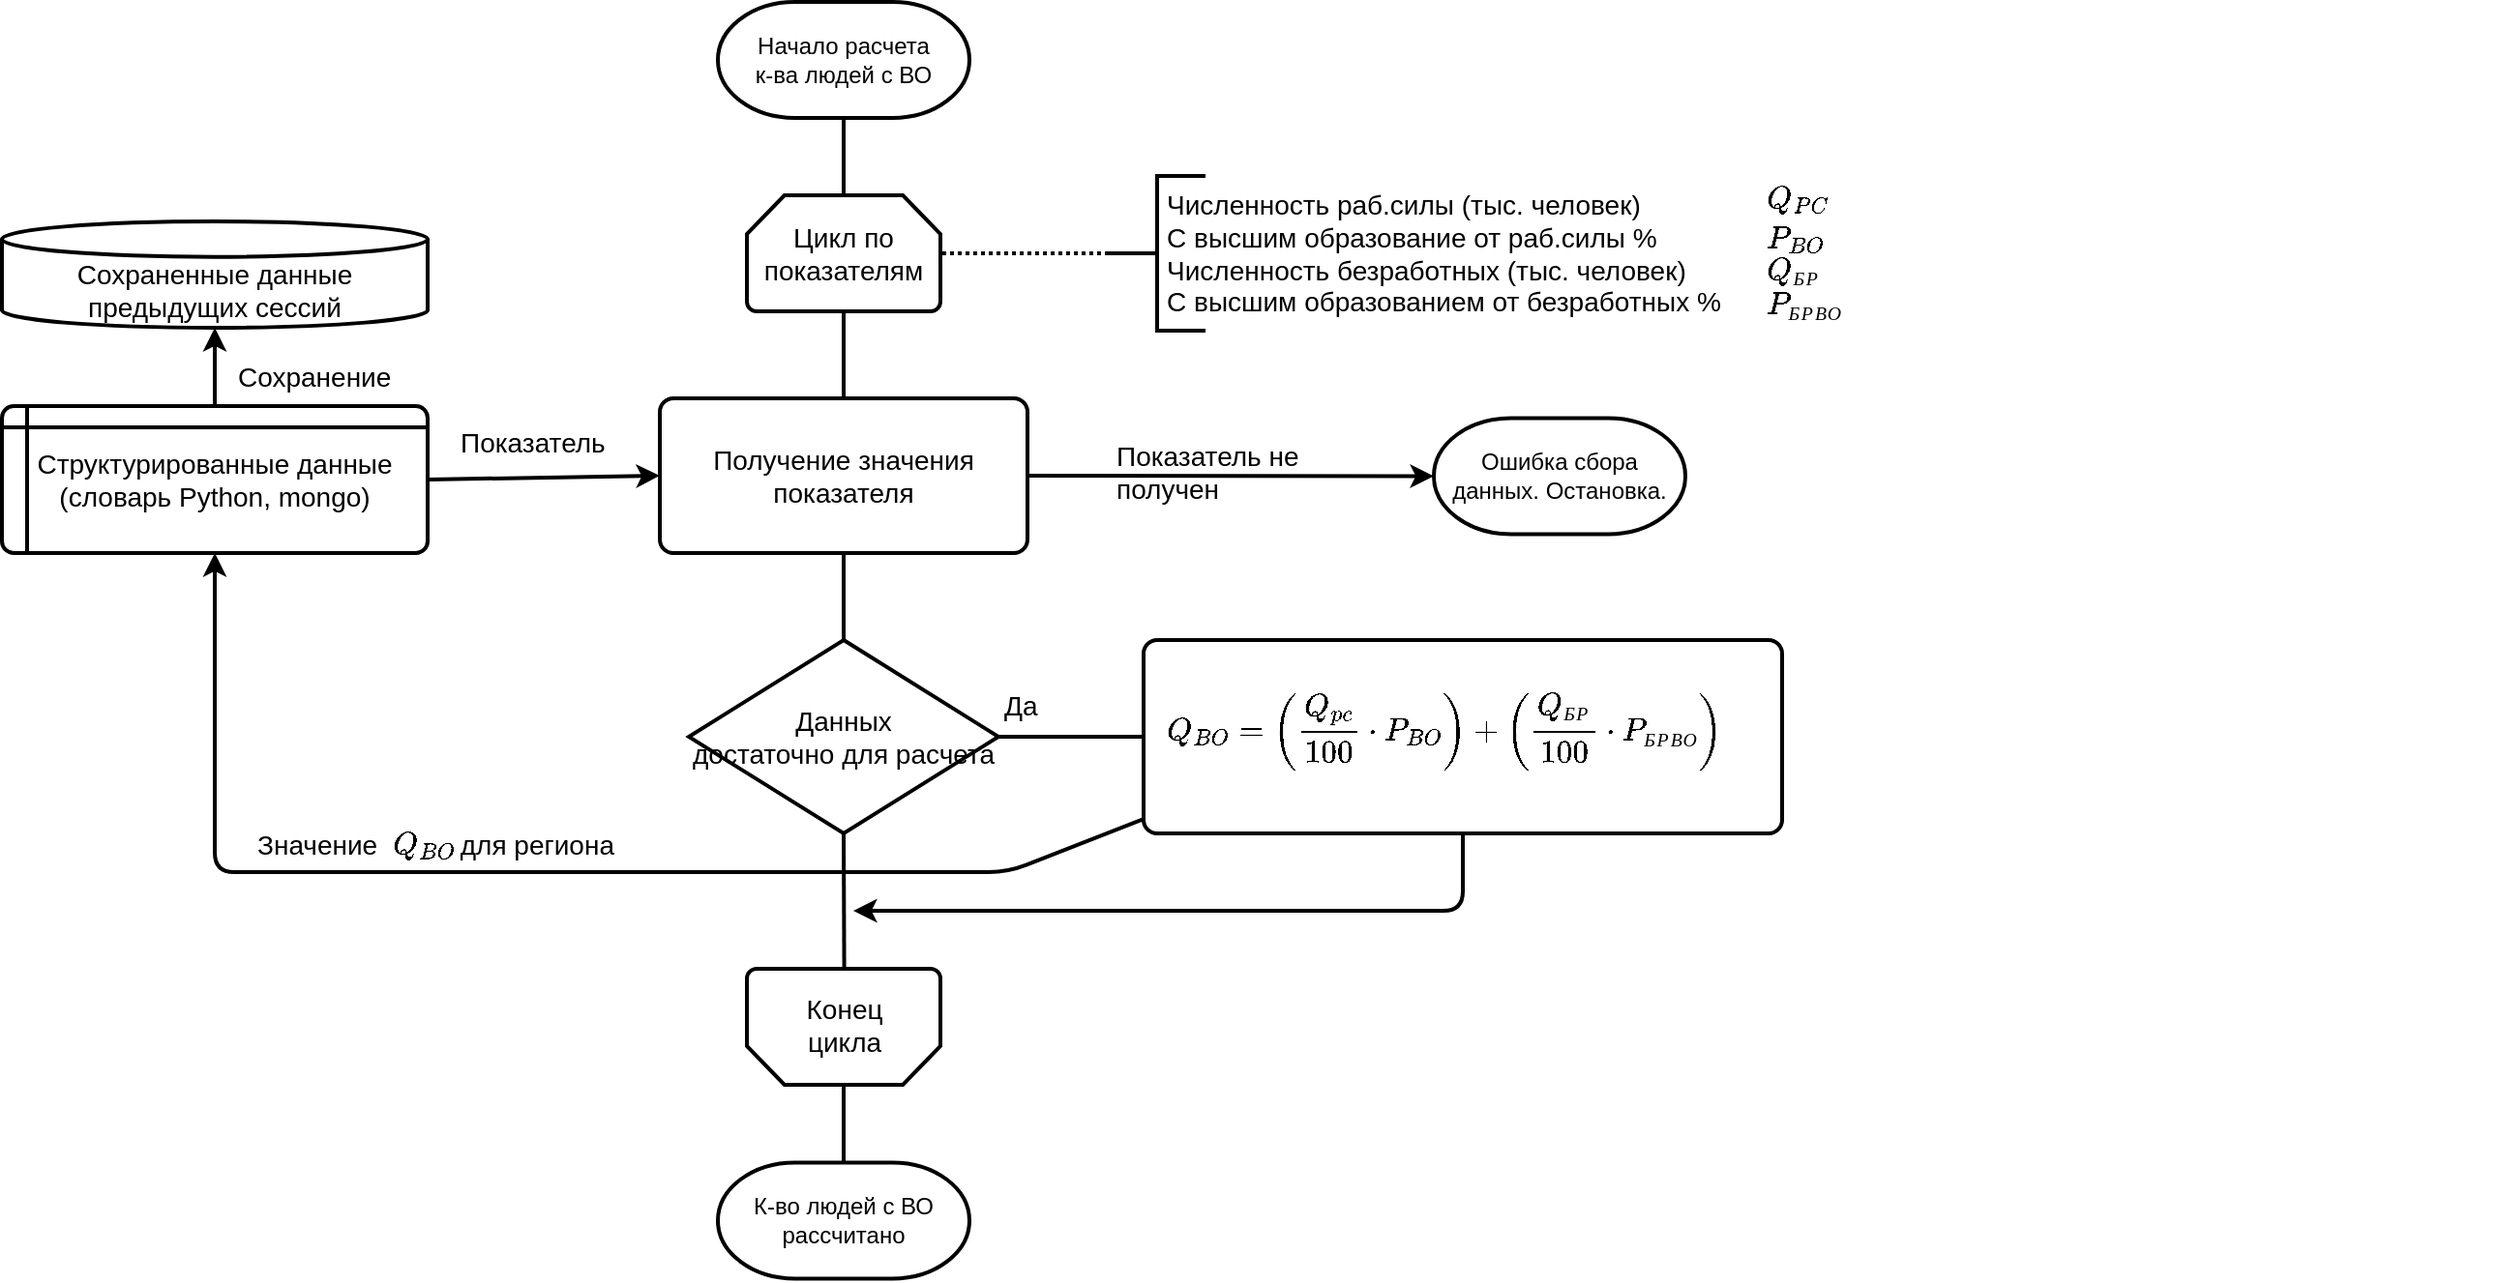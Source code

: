 <mxfile version="11.0.7" type="device"><diagram id="pFpbIqvNBGlgNstZFFbw" name="Page-1"><mxGraphModel dx="2249" dy="769" grid="1" gridSize="10" guides="1" tooltips="1" connect="1" arrows="1" fold="1" page="1" pageScale="1" pageWidth="827" pageHeight="1169" math="1" shadow="0"><root><mxCell id="0"/><mxCell id="1" parent="0"/><mxCell id="JxfwijeBZ9hhMscocp7t-112" style="edgeStyle=none;rounded=1;orthogonalLoop=1;jettySize=auto;html=1;exitX=0.5;exitY=1;exitDx=0;exitDy=0;exitPerimeter=0;entryX=0.5;entryY=0;entryDx=0;entryDy=0;entryPerimeter=0;endArrow=none;endFill=0;strokeWidth=2;fontSize=14;" edge="1" parent="1" source="JxfwijeBZ9hhMscocp7t-7" target="JxfwijeBZ9hhMscocp7t-97"><mxGeometry relative="1" as="geometry"/></mxCell><mxCell id="JxfwijeBZ9hhMscocp7t-7" value="&lt;div&gt;Начало расчета&lt;br&gt;&lt;/div&gt;&lt;div&gt;к-ва людей с ВО&lt;br&gt;&lt;/div&gt;" style="strokeWidth=2;html=1;shape=mxgraph.flowchart.terminator;whiteSpace=wrap;" vertex="1" parent="1"><mxGeometry x="270" y="60" width="130" height="60" as="geometry"/></mxCell><mxCell id="JxfwijeBZ9hhMscocp7t-120" style="edgeStyle=none;rounded=1;orthogonalLoop=1;jettySize=auto;html=1;exitX=1;exitY=0.5;exitDx=0;exitDy=0;entryX=0;entryY=0.5;entryDx=0;entryDy=0;endArrow=classic;endFill=1;strokeWidth=2;fontSize=14;" edge="1" parent="1" source="JxfwijeBZ9hhMscocp7t-60" target="JxfwijeBZ9hhMscocp7t-98"><mxGeometry relative="1" as="geometry"/></mxCell><mxCell id="JxfwijeBZ9hhMscocp7t-121" style="edgeStyle=none;rounded=1;orthogonalLoop=1;jettySize=auto;html=1;exitX=0.5;exitY=0;exitDx=0;exitDy=0;entryX=0.5;entryY=1;entryDx=0;entryDy=0;entryPerimeter=0;endArrow=classic;endFill=1;strokeWidth=2;fontSize=14;" edge="1" parent="1" source="JxfwijeBZ9hhMscocp7t-60" target="JxfwijeBZ9hhMscocp7t-81"><mxGeometry relative="1" as="geometry"/></mxCell><mxCell id="JxfwijeBZ9hhMscocp7t-60" value="&lt;div&gt;Структурированные данные&lt;/div&gt;&lt;div&gt;(cловарь Python, mongo)&lt;br&gt;&lt;/div&gt;" style="shape=internalStorage;whiteSpace=wrap;html=1;dx=13;dy=11;rounded=1;arcSize=8;strokeWidth=2;shadow=0;glass=0;comic=0;fillColor=none;fontSize=14;" vertex="1" parent="1"><mxGeometry x="-100" y="269" width="220" height="76" as="geometry"/></mxCell><mxCell id="JxfwijeBZ9hhMscocp7t-62" value="&lt;div&gt;К-во людей с ВО&lt;/div&gt;&lt;div&gt;рассчитано&lt;br&gt;&lt;/div&gt;" style="strokeWidth=2;html=1;shape=mxgraph.flowchart.terminator;whiteSpace=wrap;" vertex="1" parent="1"><mxGeometry x="270" y="660.214" width="130" height="60" as="geometry"/></mxCell><mxCell id="JxfwijeBZ9hhMscocp7t-81" value="Сохраненные данные предыдущих сессий" style="strokeWidth=2;html=1;shape=mxgraph.flowchart.database;whiteSpace=wrap;rounded=1;shadow=0;glass=0;comic=0;fillColor=none;fontSize=14;verticalAlign=bottom;" vertex="1" parent="1"><mxGeometry x="-100" y="173.5" width="220" height="55" as="geometry"/></mxCell><UserObject label="&lt;div&gt;Численность раб.силы (тыс. человек)&lt;/div&gt;&lt;div&gt;С высшим образование от раб.силы %&lt;/div&gt;&lt;div&gt;Численность безработных (тыс. человек)&lt;/div&gt;С высшим образованием от безработных %" id="JxfwijeBZ9hhMscocp7t-95"><mxCell style="text;html=1;fontSize=14;" vertex="1" parent="1"><mxGeometry x="500" y="150" width="310" height="80" as="geometry"/></mxCell></UserObject><mxCell id="JxfwijeBZ9hhMscocp7t-127" style="edgeStyle=none;rounded=1;orthogonalLoop=1;jettySize=auto;html=1;exitX=0;exitY=0.5;exitDx=0;exitDy=0;exitPerimeter=0;entryX=1;entryY=0.5;entryDx=0;entryDy=0;entryPerimeter=0;endArrow=none;endFill=0;strokeWidth=2;fontSize=14;startArrow=none;startFill=0;dashed=1;dashPattern=1 1;" edge="1" parent="1" source="JxfwijeBZ9hhMscocp7t-96" target="JxfwijeBZ9hhMscocp7t-97"><mxGeometry relative="1" as="geometry"/></mxCell><mxCell id="JxfwijeBZ9hhMscocp7t-96" value="" style="strokeWidth=2;html=1;shape=mxgraph.flowchart.annotation_2;align=left;pointerEvents=1;rounded=1;shadow=0;glass=0;comic=0;fillColor=none;fontSize=14;" vertex="1" parent="1"><mxGeometry x="472" y="150" width="50" height="80" as="geometry"/></mxCell><mxCell id="JxfwijeBZ9hhMscocp7t-113" style="edgeStyle=none;rounded=1;orthogonalLoop=1;jettySize=auto;html=1;exitX=0.5;exitY=1;exitDx=0;exitDy=0;exitPerimeter=0;entryX=0.5;entryY=0;entryDx=0;entryDy=0;endArrow=none;endFill=0;strokeWidth=2;fontSize=14;" edge="1" parent="1" source="JxfwijeBZ9hhMscocp7t-97" target="JxfwijeBZ9hhMscocp7t-98"><mxGeometry relative="1" as="geometry"/></mxCell><mxCell id="JxfwijeBZ9hhMscocp7t-97" value="Цикл по показателям" style="strokeWidth=2;html=1;shape=mxgraph.flowchart.loop_limit;whiteSpace=wrap;rounded=1;shadow=0;glass=0;comic=0;fillColor=none;fontSize=14;" vertex="1" parent="1"><mxGeometry x="285" y="160" width="100" height="60" as="geometry"/></mxCell><mxCell id="JxfwijeBZ9hhMscocp7t-114" style="edgeStyle=none;rounded=1;orthogonalLoop=1;jettySize=auto;html=1;exitX=0.5;exitY=1;exitDx=0;exitDy=0;entryX=0.5;entryY=0;entryDx=0;entryDy=0;entryPerimeter=0;endArrow=none;endFill=0;strokeWidth=2;fontSize=14;" edge="1" parent="1" source="JxfwijeBZ9hhMscocp7t-98" target="JxfwijeBZ9hhMscocp7t-99"><mxGeometry relative="1" as="geometry"/></mxCell><mxCell id="JxfwijeBZ9hhMscocp7t-129" style="edgeStyle=none;rounded=1;orthogonalLoop=1;jettySize=auto;html=1;exitX=1;exitY=0.5;exitDx=0;exitDy=0;entryX=0;entryY=0.5;entryDx=0;entryDy=0;entryPerimeter=0;startArrow=none;startFill=0;endArrow=classic;endFill=1;strokeWidth=2;fontSize=14;" edge="1" parent="1" source="JxfwijeBZ9hhMscocp7t-98" target="JxfwijeBZ9hhMscocp7t-128"><mxGeometry relative="1" as="geometry"/></mxCell><mxCell id="JxfwijeBZ9hhMscocp7t-98" value="&lt;div&gt;Получение значения&lt;/div&gt;&lt;div&gt;показателя&lt;br&gt;&lt;/div&gt;" style="rounded=1;whiteSpace=wrap;html=1;absoluteArcSize=1;arcSize=14;strokeWidth=2;shadow=0;glass=0;comic=0;fillColor=none;fontSize=14;" vertex="1" parent="1"><mxGeometry x="240" y="265" width="190" height="80" as="geometry"/></mxCell><mxCell id="JxfwijeBZ9hhMscocp7t-115" style="edgeStyle=none;rounded=1;orthogonalLoop=1;jettySize=auto;html=1;exitX=1;exitY=0.5;exitDx=0;exitDy=0;exitPerimeter=0;entryX=0;entryY=0.5;entryDx=0;entryDy=0;endArrow=none;endFill=0;strokeWidth=2;fontSize=14;" edge="1" parent="1" source="JxfwijeBZ9hhMscocp7t-99" target="JxfwijeBZ9hhMscocp7t-101"><mxGeometry relative="1" as="geometry"/></mxCell><mxCell id="JxfwijeBZ9hhMscocp7t-117" style="edgeStyle=none;rounded=1;orthogonalLoop=1;jettySize=auto;html=1;exitX=0.5;exitY=1;exitDx=0;exitDy=0;exitPerimeter=0;endArrow=none;endFill=0;strokeWidth=2;fontSize=14;" edge="1" parent="1" source="JxfwijeBZ9hhMscocp7t-99"><mxGeometry relative="1" as="geometry"><mxPoint x="335.294" y="560" as="targetPoint"/></mxGeometry></mxCell><mxCell id="JxfwijeBZ9hhMscocp7t-99" value="&lt;div&gt;Данных &lt;br&gt;&lt;/div&gt;&lt;div&gt;достаточно для расчета&lt;/div&gt;" style="strokeWidth=2;html=1;shape=mxgraph.flowchart.decision;whiteSpace=wrap;rounded=1;shadow=0;glass=0;comic=0;fillColor=none;fontSize=14;" vertex="1" parent="1"><mxGeometry x="255" y="390" width="160" height="100" as="geometry"/></mxCell><mxCell id="JxfwijeBZ9hhMscocp7t-116" style="edgeStyle=none;rounded=1;orthogonalLoop=1;jettySize=auto;html=1;exitX=0.5;exitY=1;exitDx=0;exitDy=0;endArrow=classic;endFill=1;strokeWidth=2;fontSize=14;" edge="1" parent="1" source="JxfwijeBZ9hhMscocp7t-101"><mxGeometry relative="1" as="geometry"><mxPoint x="340" y="530" as="targetPoint"/><Array as="points"><mxPoint x="655" y="530"/></Array></mxGeometry></mxCell><mxCell id="JxfwijeBZ9hhMscocp7t-119" style="edgeStyle=none;rounded=1;orthogonalLoop=1;jettySize=auto;html=1;exitX=-0.001;exitY=0.927;exitDx=0;exitDy=0;entryX=0.5;entryY=1;entryDx=0;entryDy=0;endArrow=classic;endFill=1;strokeWidth=2;fontSize=14;exitPerimeter=0;" edge="1" parent="1" source="JxfwijeBZ9hhMscocp7t-101" target="JxfwijeBZ9hhMscocp7t-60"><mxGeometry relative="1" as="geometry"><Array as="points"><mxPoint x="420" y="510"/><mxPoint x="10" y="510"/></Array></mxGeometry></mxCell><mxCell id="JxfwijeBZ9hhMscocp7t-101" value="" style="rounded=1;whiteSpace=wrap;html=1;absoluteArcSize=1;arcSize=14;strokeWidth=2;shadow=0;glass=0;comic=0;fillColor=none;fontSize=14;" vertex="1" parent="1"><mxGeometry x="490" y="390" width="330" height="100" as="geometry"/></mxCell><mxCell id="JxfwijeBZ9hhMscocp7t-102" value="$$Q_{BO} =&amp;nbsp; \left(\frac{Q_{pc}}{100} \cdot P_{BO}\right)  + \left(\frac{Q_{БР}}{100} \cdot P_{БРВО}\right)$$" style="text;html=1;resizable=0;points=[];autosize=1;align=left;verticalAlign=top;spacingTop=-4;fontSize=14;" vertex="1" parent="1"><mxGeometry x="500" y="400" width="690" height="20" as="geometry"/></mxCell><mxCell id="JxfwijeBZ9hhMscocp7t-105" value="$$Q_{PC}$$" style="text;html=1;resizable=0;points=[];autosize=1;align=left;verticalAlign=top;spacingTop=-4;fontSize=14;" vertex="1" parent="1"><mxGeometry x="810" y="137" width="100" height="20" as="geometry"/></mxCell><mxCell id="JxfwijeBZ9hhMscocp7t-106" value="$$P_{BO}$$" style="text;html=1;resizable=0;points=[];autosize=1;align=left;verticalAlign=top;spacingTop=-4;fontSize=14;" vertex="1" parent="1"><mxGeometry x="810" y="157" width="90" height="20" as="geometry"/></mxCell><mxCell id="JxfwijeBZ9hhMscocp7t-107" value="&lt;div&gt;$$Q_{БР}$$&lt;/div&gt;" style="text;html=1;resizable=0;points=[];autosize=1;align=left;verticalAlign=top;spacingTop=-4;fontSize=14;" vertex="1" parent="1"><mxGeometry x="810" y="174" width="90" height="20" as="geometry"/></mxCell><mxCell id="JxfwijeBZ9hhMscocp7t-108" value="$$P_{БРВО}$$" style="text;html=1;resizable=0;points=[];autosize=1;align=left;verticalAlign=top;spacingTop=-4;fontSize=14;" vertex="1" parent="1"><mxGeometry x="810" y="191" width="110" height="20" as="geometry"/></mxCell><mxCell id="JxfwijeBZ9hhMscocp7t-111" value="" style="group" vertex="1" connectable="0" parent="1"><mxGeometry x="285" y="560" width="100" height="60" as="geometry"/></mxCell><mxCell id="JxfwijeBZ9hhMscocp7t-109" value="" style="strokeWidth=2;html=1;shape=mxgraph.flowchart.loop_limit;whiteSpace=wrap;rounded=1;shadow=0;glass=0;comic=0;fillColor=none;fontSize=14;rotation=-180;" vertex="1" parent="JxfwijeBZ9hhMscocp7t-111"><mxGeometry width="100" height="60" as="geometry"/></mxCell><mxCell id="JxfwijeBZ9hhMscocp7t-110" value="&lt;div align=&quot;center&quot;&gt;Конец&lt;/div&gt;&lt;div align=&quot;center&quot;&gt;цикла&lt;br&gt;&lt;/div&gt;" style="text;html=1;resizable=0;points=[];autosize=1;align=center;verticalAlign=top;spacingTop=-4;fontSize=14;" vertex="1" parent="JxfwijeBZ9hhMscocp7t-111"><mxGeometry x="20" y="10" width="60" height="40" as="geometry"/></mxCell><mxCell id="JxfwijeBZ9hhMscocp7t-118" style="edgeStyle=none;rounded=1;orthogonalLoop=1;jettySize=auto;html=1;exitX=0.5;exitY=0;exitDx=0;exitDy=0;exitPerimeter=0;entryX=0.5;entryY=0;entryDx=0;entryDy=0;entryPerimeter=0;endArrow=none;endFill=0;strokeWidth=2;fontSize=14;" edge="1" parent="1" source="JxfwijeBZ9hhMscocp7t-109" target="JxfwijeBZ9hhMscocp7t-62"><mxGeometry relative="1" as="geometry"/></mxCell><mxCell id="JxfwijeBZ9hhMscocp7t-122" value="Значение&amp;nbsp;&amp;nbsp;&amp;nbsp;&amp;nbsp;&amp;nbsp;&amp;nbsp;&amp;nbsp;&amp;nbsp;&amp;nbsp;&amp;nbsp; для региона" style="text;html=1;resizable=0;points=[];autosize=1;align=left;verticalAlign=top;spacingTop=-4;fontSize=14;" vertex="1" parent="1"><mxGeometry x="30" y="485" width="210" height="20" as="geometry"/></mxCell><mxCell id="JxfwijeBZ9hhMscocp7t-123" value="$$Q_{BO}$$" style="text;html=1;resizable=0;points=[];autosize=1;align=left;verticalAlign=top;spacingTop=-4;fontSize=14;" vertex="1" parent="1"><mxGeometry x="100" y="471" width="100" height="20" as="geometry"/></mxCell><mxCell id="JxfwijeBZ9hhMscocp7t-124" value="Сохранение" style="text;html=1;resizable=0;points=[];autosize=1;align=left;verticalAlign=top;spacingTop=-4;fontSize=14;" vertex="1" parent="1"><mxGeometry x="20" y="243" width="100" height="20" as="geometry"/></mxCell><mxCell id="JxfwijeBZ9hhMscocp7t-125" value="Показатель" style="text;html=1;resizable=0;points=[];autosize=1;align=left;verticalAlign=top;spacingTop=-4;fontSize=14;" vertex="1" parent="1"><mxGeometry x="135" y="277" width="90" height="20" as="geometry"/></mxCell><mxCell id="JxfwijeBZ9hhMscocp7t-126" value="Да" style="text;html=1;resizable=0;points=[];autosize=1;align=left;verticalAlign=top;spacingTop=-4;fontSize=14;" vertex="1" parent="1"><mxGeometry x="416" y="413" width="30" height="20" as="geometry"/></mxCell><mxCell id="JxfwijeBZ9hhMscocp7t-128" value="Ошибка сбора данных. Остановка." style="strokeWidth=2;html=1;shape=mxgraph.flowchart.terminator;whiteSpace=wrap;" vertex="1" parent="1"><mxGeometry x="640" y="275.214" width="130" height="60" as="geometry"/></mxCell><mxCell id="JxfwijeBZ9hhMscocp7t-130" value="&lt;div&gt;Показатель не&lt;/div&gt;&lt;div&gt;получен&lt;br&gt;&lt;/div&gt;" style="text;html=1;resizable=0;points=[];autosize=1;align=left;verticalAlign=top;spacingTop=-4;fontSize=14;" vertex="1" parent="1"><mxGeometry x="474" y="284" width="110" height="40" as="geometry"/></mxCell></root></mxGraphModel></diagram></mxfile>